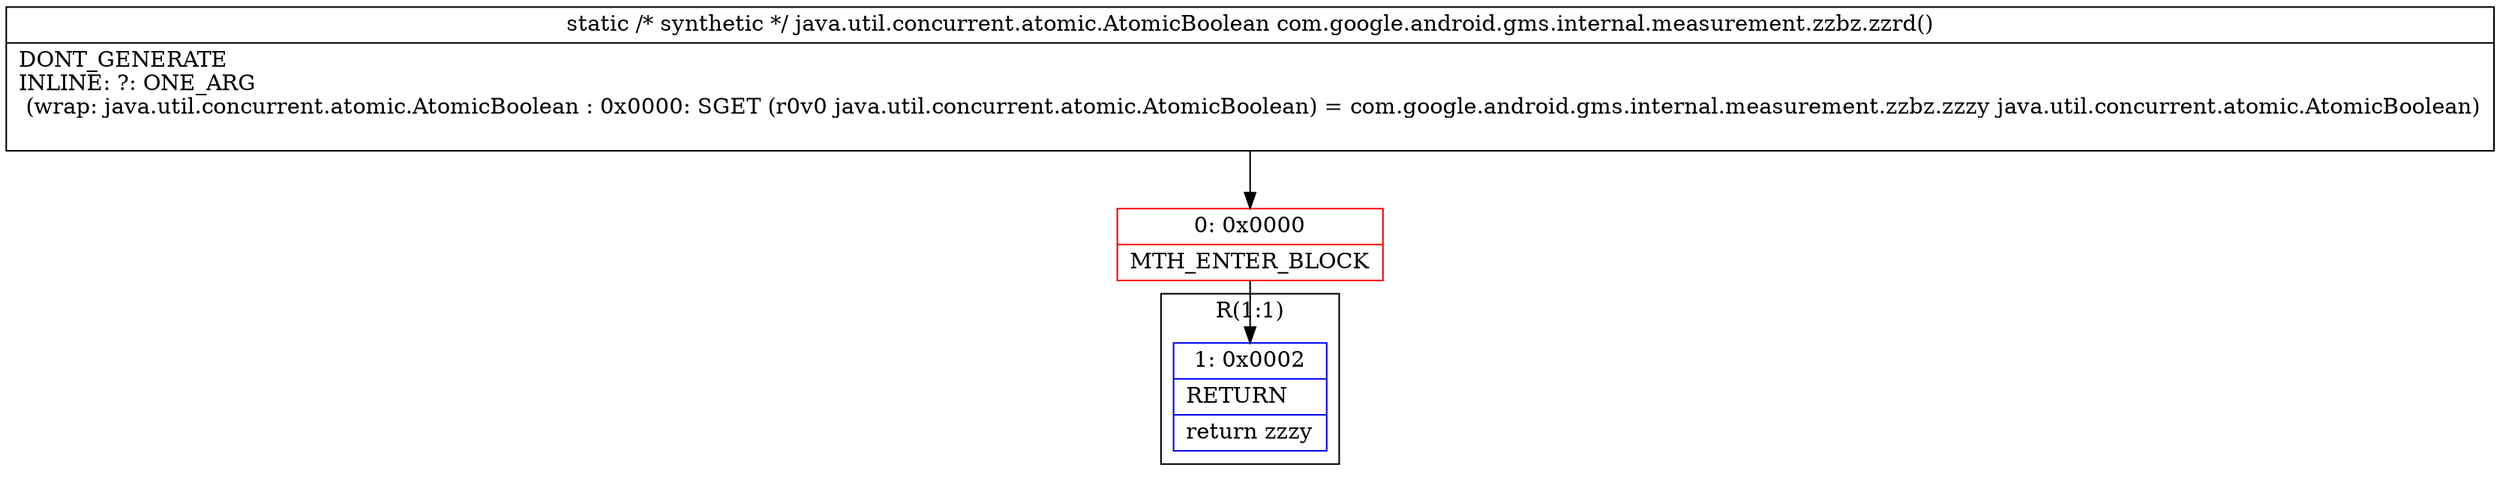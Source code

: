 digraph "CFG forcom.google.android.gms.internal.measurement.zzbz.zzrd()Ljava\/util\/concurrent\/atomic\/AtomicBoolean;" {
subgraph cluster_Region_272867686 {
label = "R(1:1)";
node [shape=record,color=blue];
Node_1 [shape=record,label="{1\:\ 0x0002|RETURN\l|return zzzy\l}"];
}
Node_0 [shape=record,color=red,label="{0\:\ 0x0000|MTH_ENTER_BLOCK\l}"];
MethodNode[shape=record,label="{static \/* synthetic *\/ java.util.concurrent.atomic.AtomicBoolean com.google.android.gms.internal.measurement.zzbz.zzrd()  | DONT_GENERATE\lINLINE: ?: ONE_ARG  \l  (wrap: java.util.concurrent.atomic.AtomicBoolean : 0x0000: SGET  (r0v0 java.util.concurrent.atomic.AtomicBoolean) =  com.google.android.gms.internal.measurement.zzbz.zzzy java.util.concurrent.atomic.AtomicBoolean)\l\l}"];
MethodNode -> Node_0;
Node_0 -> Node_1;
}

